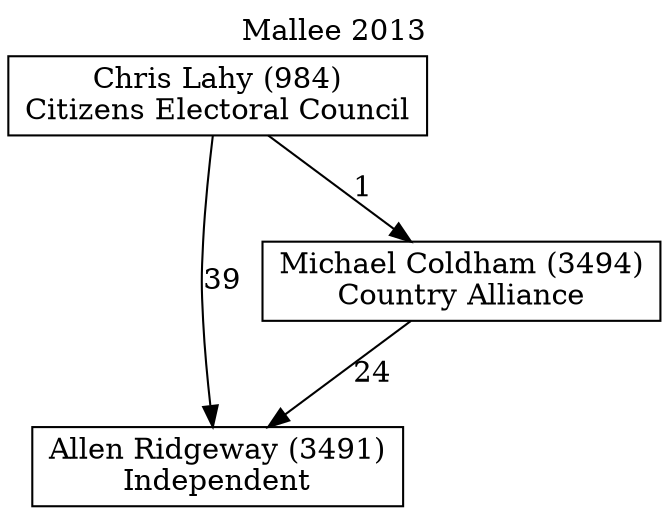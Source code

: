 // House preference flow
digraph "Allen Ridgeway (3491)_Mallee_2013" {
	graph [label="Mallee 2013" labelloc=t mclimit=10]
	node [shape=box]
	"Allen Ridgeway (3491)" [label="Allen Ridgeway (3491)
Independent"]
	"Chris Lahy (984)" [label="Chris Lahy (984)
Citizens Electoral Council"]
	"Michael Coldham (3494)" [label="Michael Coldham (3494)
Country Alliance"]
	"Chris Lahy (984)" -> "Allen Ridgeway (3491)" [label=39]
	"Chris Lahy (984)" -> "Michael Coldham (3494)" [label=1]
	"Michael Coldham (3494)" -> "Allen Ridgeway (3491)" [label=24]
}
